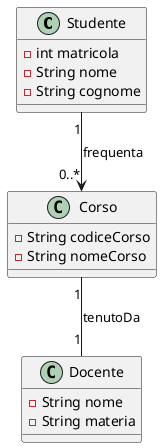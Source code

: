 @startuml
class Studente {
    - int matricola
    - String nome
    - String cognome
}

class Corso {
    - String codiceCorso
    - String nomeCorso
}

class Docente {
    - String nome
    - String materia
}

Studente "1" --> "0..*" Corso : frequenta
Corso "1" -- "1" Docente : tenutoDa
@enduml

